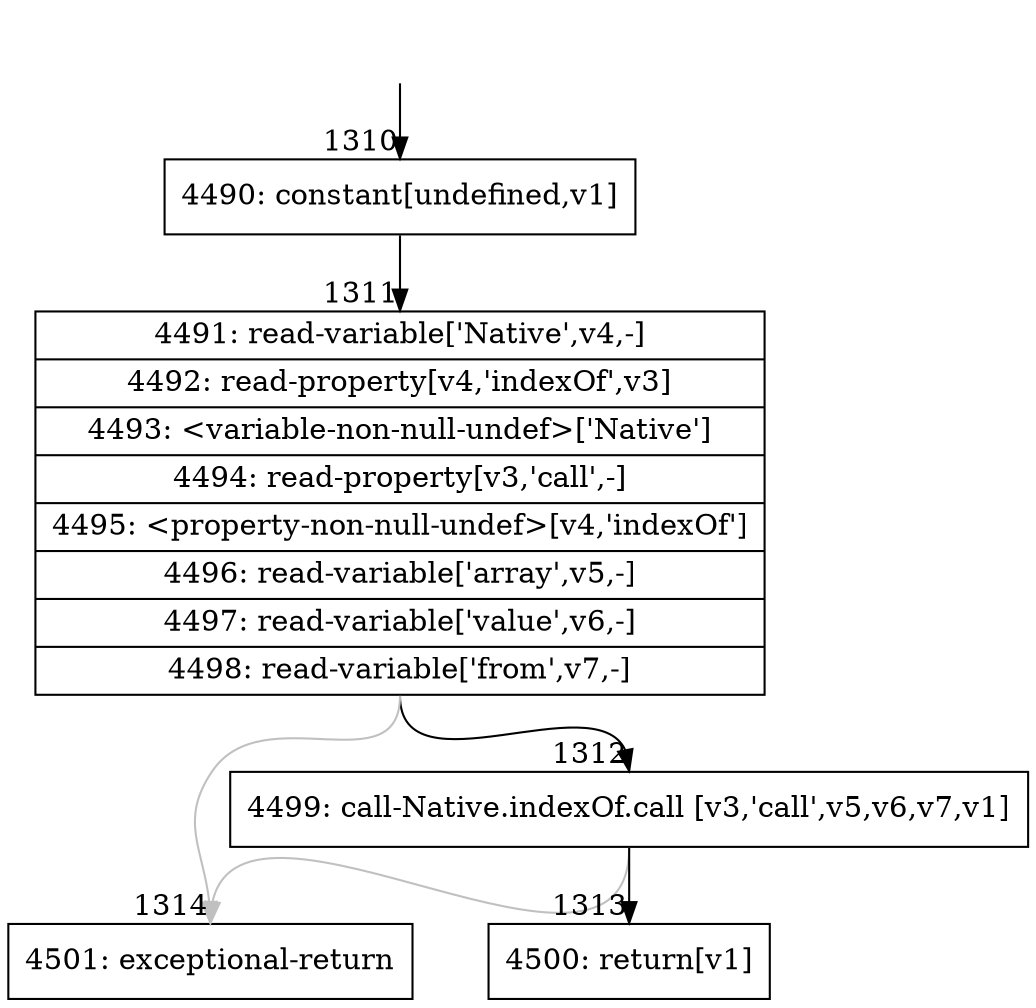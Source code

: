 digraph {
rankdir="TD"
BB_entry73[shape=none,label=""];
BB_entry73 -> BB1310 [tailport=s, headport=n, headlabel="    1310"]
BB1310 [shape=record label="{4490: constant[undefined,v1]}" ] 
BB1310 -> BB1311 [tailport=s, headport=n, headlabel="      1311"]
BB1311 [shape=record label="{4491: read-variable['Native',v4,-]|4492: read-property[v4,'indexOf',v3]|4493: \<variable-non-null-undef\>['Native']|4494: read-property[v3,'call',-]|4495: \<property-non-null-undef\>[v4,'indexOf']|4496: read-variable['array',v5,-]|4497: read-variable['value',v6,-]|4498: read-variable['from',v7,-]}" ] 
BB1311 -> BB1312 [tailport=s, headport=n, headlabel="      1312"]
BB1311 -> BB1314 [tailport=s, headport=n, color=gray, headlabel="      1314"]
BB1312 [shape=record label="{4499: call-Native.indexOf.call [v3,'call',v5,v6,v7,v1]}" ] 
BB1312 -> BB1313 [tailport=s, headport=n, headlabel="      1313"]
BB1312 -> BB1314 [tailport=s, headport=n, color=gray]
BB1313 [shape=record label="{4500: return[v1]}" ] 
BB1314 [shape=record label="{4501: exceptional-return}" ] 
//#$~ 2123
}

